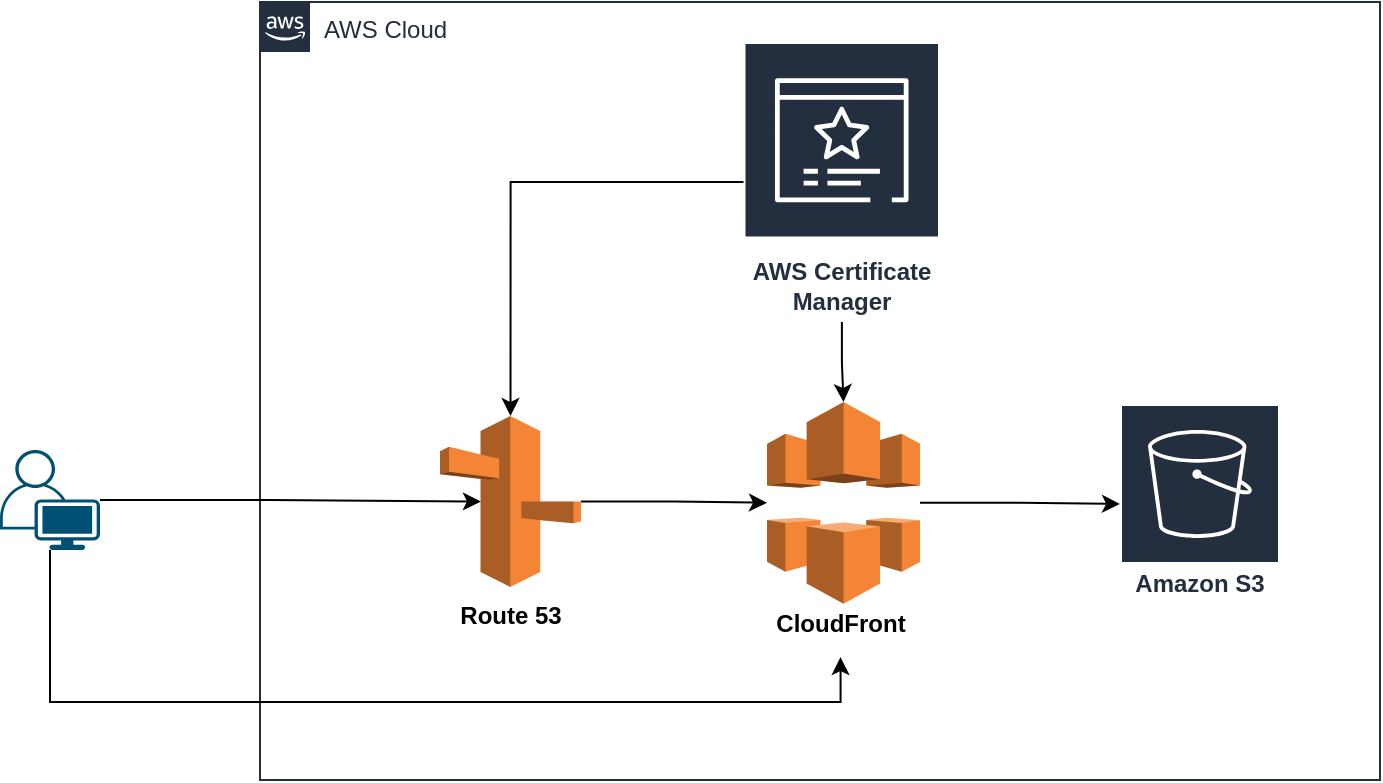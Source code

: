 <mxfile version="22.1.11" type="github">
  <diagram name="Page-1" id="H_HYPL7_jape2dJSsAsg">
    <mxGraphModel dx="934" dy="485" grid="1" gridSize="10" guides="1" tooltips="1" connect="1" arrows="1" fold="1" page="1" pageScale="1" pageWidth="850" pageHeight="1100" math="0" shadow="0">
      <root>
        <mxCell id="0" />
        <mxCell id="1" parent="0" />
        <mxCell id="vRBFzoqCjKqkrlldyz-9-1" value="AWS Cloud" style="points=[[0,0],[0.25,0],[0.5,0],[0.75,0],[1,0],[1,0.25],[1,0.5],[1,0.75],[1,1],[0.75,1],[0.5,1],[0.25,1],[0,1],[0,0.75],[0,0.5],[0,0.25]];outlineConnect=0;gradientColor=none;html=1;whiteSpace=wrap;fontSize=12;fontStyle=0;container=1;pointerEvents=0;collapsible=0;recursiveResize=0;shape=mxgraph.aws4.group;grIcon=mxgraph.aws4.group_aws_cloud_alt;strokeColor=#232F3E;fillColor=none;verticalAlign=top;align=left;spacingLeft=30;fontColor=#232F3E;dashed=0;" vertex="1" parent="1">
          <mxGeometry x="240" y="80" width="560" height="389" as="geometry" />
        </mxCell>
        <mxCell id="vRBFzoqCjKqkrlldyz-9-5" value="&lt;font style=&quot;font-size: 12px;&quot;&gt;Amazon S3&lt;/font&gt;" style="sketch=0;outlineConnect=0;fontColor=#232F3E;gradientColor=none;strokeColor=#ffffff;fillColor=#232F3E;dashed=0;verticalLabelPosition=middle;verticalAlign=bottom;align=center;html=1;whiteSpace=wrap;fontSize=10;fontStyle=1;spacing=3;shape=mxgraph.aws4.productIcon;prIcon=mxgraph.aws4.s3;" vertex="1" parent="vRBFzoqCjKqkrlldyz-9-1">
          <mxGeometry x="430" y="201" width="80" height="100" as="geometry" />
        </mxCell>
        <mxCell id="vRBFzoqCjKqkrlldyz-9-13" value="&lt;font style=&quot;font-size: 12px;&quot;&gt;AWS Certificate Manager&lt;/font&gt;" style="sketch=0;outlineConnect=0;fontColor=#232F3E;gradientColor=none;strokeColor=#ffffff;fillColor=#232F3E;dashed=0;verticalLabelPosition=middle;verticalAlign=bottom;align=center;html=1;whiteSpace=wrap;fontSize=10;fontStyle=1;spacing=3;shape=mxgraph.aws4.productIcon;prIcon=mxgraph.aws4.certificate_manager_3;" vertex="1" parent="vRBFzoqCjKqkrlldyz-9-1">
          <mxGeometry x="241.75" y="20" width="98.25" height="140" as="geometry" />
        </mxCell>
        <mxCell id="vRBFzoqCjKqkrlldyz-9-27" style="edgeStyle=orthogonalEdgeStyle;rounded=0;orthogonalLoop=1;jettySize=auto;html=1;entryX=0.5;entryY=0;entryDx=0;entryDy=0;entryPerimeter=0;" edge="1" parent="vRBFzoqCjKqkrlldyz-9-1" source="vRBFzoqCjKqkrlldyz-9-13" target="vRBFzoqCjKqkrlldyz-9-21">
          <mxGeometry relative="1" as="geometry" />
        </mxCell>
        <mxCell id="vRBFzoqCjKqkrlldyz-9-29" value="" style="group" vertex="1" connectable="0" parent="vRBFzoqCjKqkrlldyz-9-1">
          <mxGeometry x="90" y="207" width="70.5" height="114.5" as="geometry" />
        </mxCell>
        <mxCell id="vRBFzoqCjKqkrlldyz-9-21" value="" style="outlineConnect=0;dashed=0;verticalLabelPosition=bottom;verticalAlign=top;align=center;html=1;shape=mxgraph.aws3.route_53;fillColor=#F58536;gradientColor=none;" vertex="1" parent="vRBFzoqCjKqkrlldyz-9-29">
          <mxGeometry width="70.5" height="85.5" as="geometry" />
        </mxCell>
        <mxCell id="vRBFzoqCjKqkrlldyz-9-23" value="&lt;b style=&quot;background-color: rgb(255, 255, 255);&quot;&gt;&lt;font style=&quot;font-size: 12px;&quot;&gt;Route 53&lt;/font&gt;&lt;/b&gt;" style="text;html=1;align=center;verticalAlign=middle;resizable=0;points=[];autosize=1;strokeColor=none;fillColor=none;" vertex="1" parent="vRBFzoqCjKqkrlldyz-9-29">
          <mxGeometry y="84.5" width="70" height="30" as="geometry" />
        </mxCell>
        <mxCell id="vRBFzoqCjKqkrlldyz-9-25" value="" style="group" vertex="1" connectable="0" parent="vRBFzoqCjKqkrlldyz-9-1">
          <mxGeometry x="245" y="200" width="90" height="129" as="geometry" />
        </mxCell>
        <mxCell id="vRBFzoqCjKqkrlldyz-9-4" value="" style="outlineConnect=0;dashed=0;verticalLabelPosition=bottom;verticalAlign=top;align=center;html=1;shape=mxgraph.aws3.cloudfront;fillColor=#F58536;gradientColor=none;" vertex="1" parent="vRBFzoqCjKqkrlldyz-9-25">
          <mxGeometry x="8.5" width="76.5" height="100.815" as="geometry" />
        </mxCell>
        <mxCell id="vRBFzoqCjKqkrlldyz-9-24" value="&lt;b style=&quot;&quot;&gt;&lt;font style=&quot;background-color: rgb(255, 255, 255); font-size: 12px;&quot;&gt;CloudFront&lt;/font&gt;&lt;/b&gt;" style="text;html=1;align=center;verticalAlign=middle;resizable=0;points=[];autosize=1;strokeColor=none;fillColor=none;fontSize=10;" vertex="1" parent="vRBFzoqCjKqkrlldyz-9-25">
          <mxGeometry y="96.479" width="90" height="30" as="geometry" />
        </mxCell>
        <mxCell id="vRBFzoqCjKqkrlldyz-9-28" style="edgeStyle=orthogonalEdgeStyle;rounded=0;orthogonalLoop=1;jettySize=auto;html=1;" edge="1" parent="vRBFzoqCjKqkrlldyz-9-1" source="vRBFzoqCjKqkrlldyz-9-13" target="vRBFzoqCjKqkrlldyz-9-4">
          <mxGeometry relative="1" as="geometry" />
        </mxCell>
        <mxCell id="vRBFzoqCjKqkrlldyz-9-34" value="" style="edgeStyle=orthogonalEdgeStyle;rounded=0;orthogonalLoop=1;jettySize=auto;html=1;" edge="1" parent="vRBFzoqCjKqkrlldyz-9-1" source="vRBFzoqCjKqkrlldyz-9-4" target="vRBFzoqCjKqkrlldyz-9-5">
          <mxGeometry relative="1" as="geometry" />
        </mxCell>
        <mxCell id="vRBFzoqCjKqkrlldyz-9-36" style="edgeStyle=orthogonalEdgeStyle;rounded=0;orthogonalLoop=1;jettySize=auto;html=1;" edge="1" parent="vRBFzoqCjKqkrlldyz-9-1" source="vRBFzoqCjKqkrlldyz-9-21" target="vRBFzoqCjKqkrlldyz-9-4">
          <mxGeometry relative="1" as="geometry" />
        </mxCell>
        <mxCell id="vRBFzoqCjKqkrlldyz-9-2" value="" style="points=[[0.35,0,0],[0.98,0.51,0],[1,0.71,0],[0.67,1,0],[0,0.795,0],[0,0.65,0]];verticalLabelPosition=bottom;sketch=0;html=1;verticalAlign=top;aspect=fixed;align=center;pointerEvents=1;shape=mxgraph.cisco19.user;fillColor=#005073;strokeColor=none;" vertex="1" parent="1">
          <mxGeometry x="110" y="304" width="50" height="50" as="geometry" />
        </mxCell>
        <mxCell id="vRBFzoqCjKqkrlldyz-9-30" style="edgeStyle=orthogonalEdgeStyle;rounded=0;orthogonalLoop=1;jettySize=auto;html=1;entryX=0.29;entryY=0.5;entryDx=0;entryDy=0;entryPerimeter=0;" edge="1" parent="1" source="vRBFzoqCjKqkrlldyz-9-2" target="vRBFzoqCjKqkrlldyz-9-21">
          <mxGeometry relative="1" as="geometry" />
        </mxCell>
        <mxCell id="vRBFzoqCjKqkrlldyz-9-42" style="edgeStyle=orthogonalEdgeStyle;rounded=0;orthogonalLoop=1;jettySize=auto;html=1;entryX=0.503;entryY=1.036;entryDx=0;entryDy=0;entryPerimeter=0;" edge="1" parent="1" source="vRBFzoqCjKqkrlldyz-9-2" target="vRBFzoqCjKqkrlldyz-9-24">
          <mxGeometry relative="1" as="geometry">
            <Array as="points">
              <mxPoint x="135" y="430" />
              <mxPoint x="530" y="430" />
            </Array>
          </mxGeometry>
        </mxCell>
      </root>
    </mxGraphModel>
  </diagram>
</mxfile>
